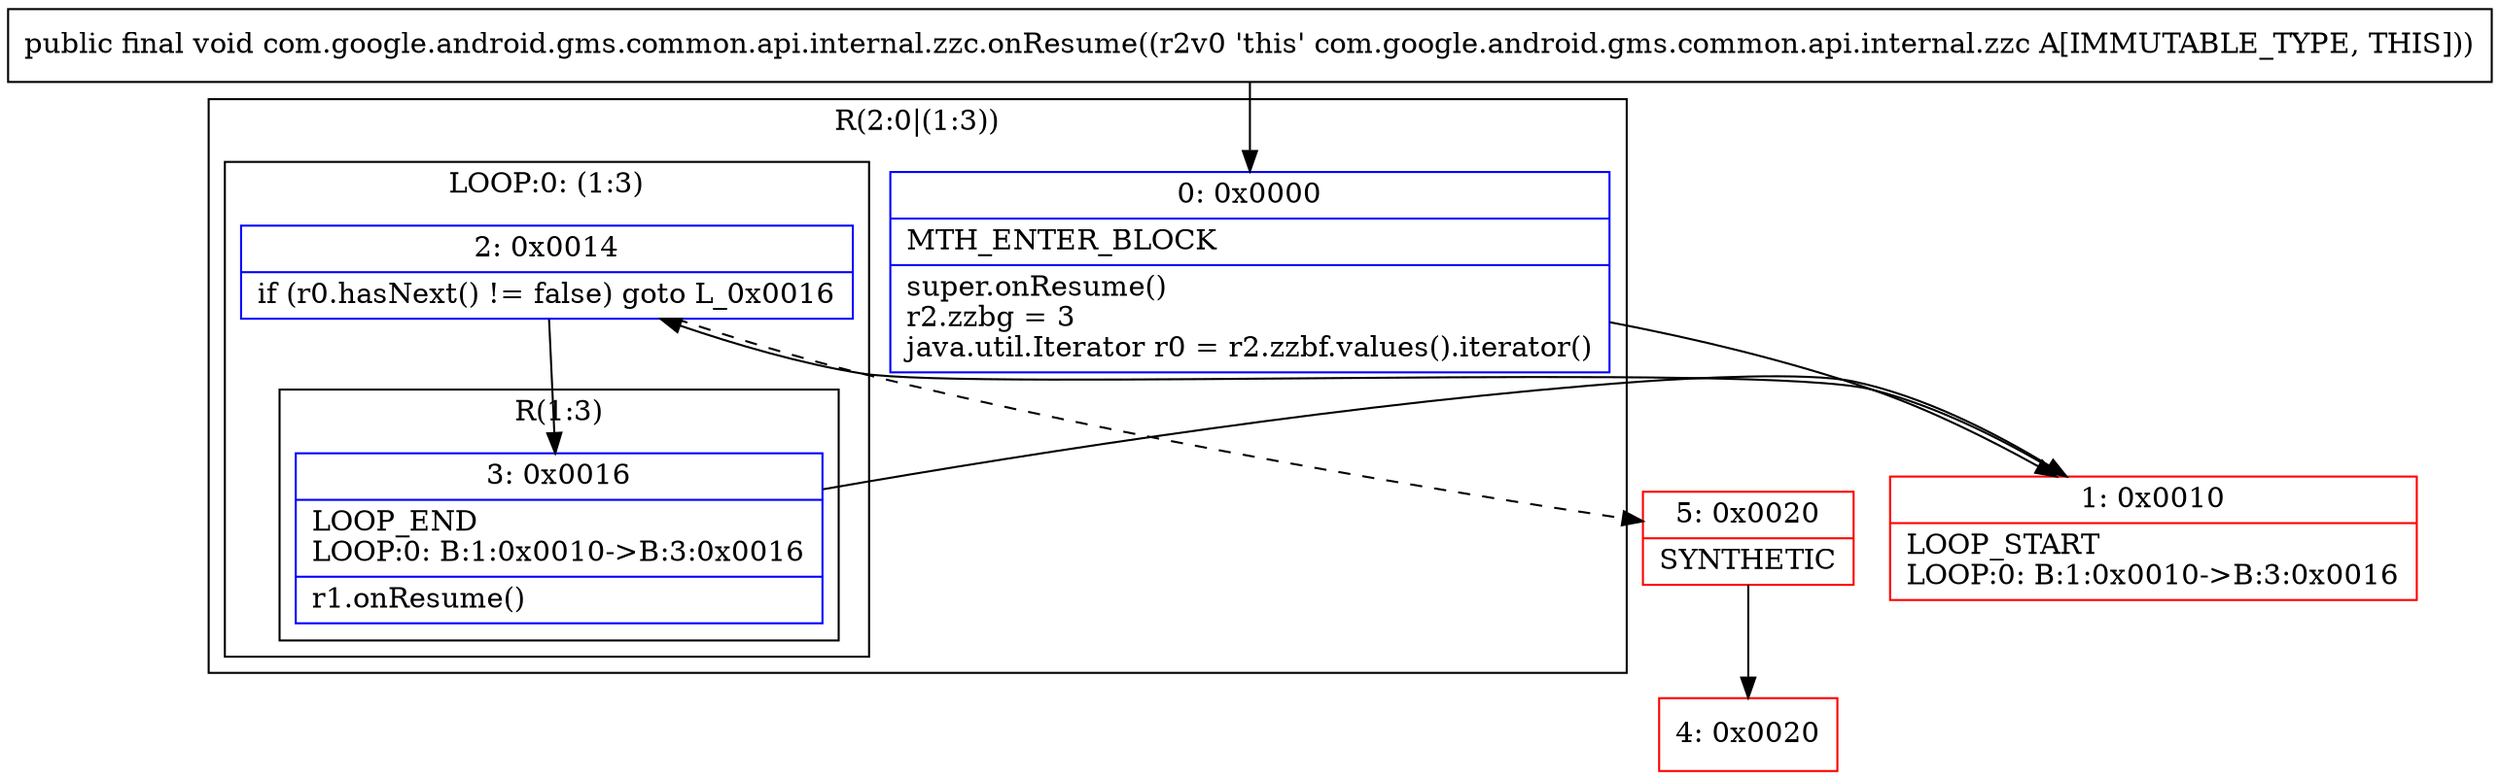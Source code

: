 digraph "CFG forcom.google.android.gms.common.api.internal.zzc.onResume()V" {
subgraph cluster_Region_1445227336 {
label = "R(2:0|(1:3))";
node [shape=record,color=blue];
Node_0 [shape=record,label="{0\:\ 0x0000|MTH_ENTER_BLOCK\l|super.onResume()\lr2.zzbg = 3\ljava.util.Iterator r0 = r2.zzbf.values().iterator()\l}"];
subgraph cluster_LoopRegion_288617898 {
label = "LOOP:0: (1:3)";
node [shape=record,color=blue];
Node_2 [shape=record,label="{2\:\ 0x0014|if (r0.hasNext() != false) goto L_0x0016\l}"];
subgraph cluster_Region_1488598168 {
label = "R(1:3)";
node [shape=record,color=blue];
Node_3 [shape=record,label="{3\:\ 0x0016|LOOP_END\lLOOP:0: B:1:0x0010\-\>B:3:0x0016\l|r1.onResume()\l}"];
}
}
}
Node_1 [shape=record,color=red,label="{1\:\ 0x0010|LOOP_START\lLOOP:0: B:1:0x0010\-\>B:3:0x0016\l}"];
Node_4 [shape=record,color=red,label="{4\:\ 0x0020}"];
Node_5 [shape=record,color=red,label="{5\:\ 0x0020|SYNTHETIC\l}"];
MethodNode[shape=record,label="{public final void com.google.android.gms.common.api.internal.zzc.onResume((r2v0 'this' com.google.android.gms.common.api.internal.zzc A[IMMUTABLE_TYPE, THIS])) }"];
MethodNode -> Node_0;
Node_0 -> Node_1;
Node_2 -> Node_3;
Node_2 -> Node_5[style=dashed];
Node_3 -> Node_1;
Node_1 -> Node_2;
Node_5 -> Node_4;
}

